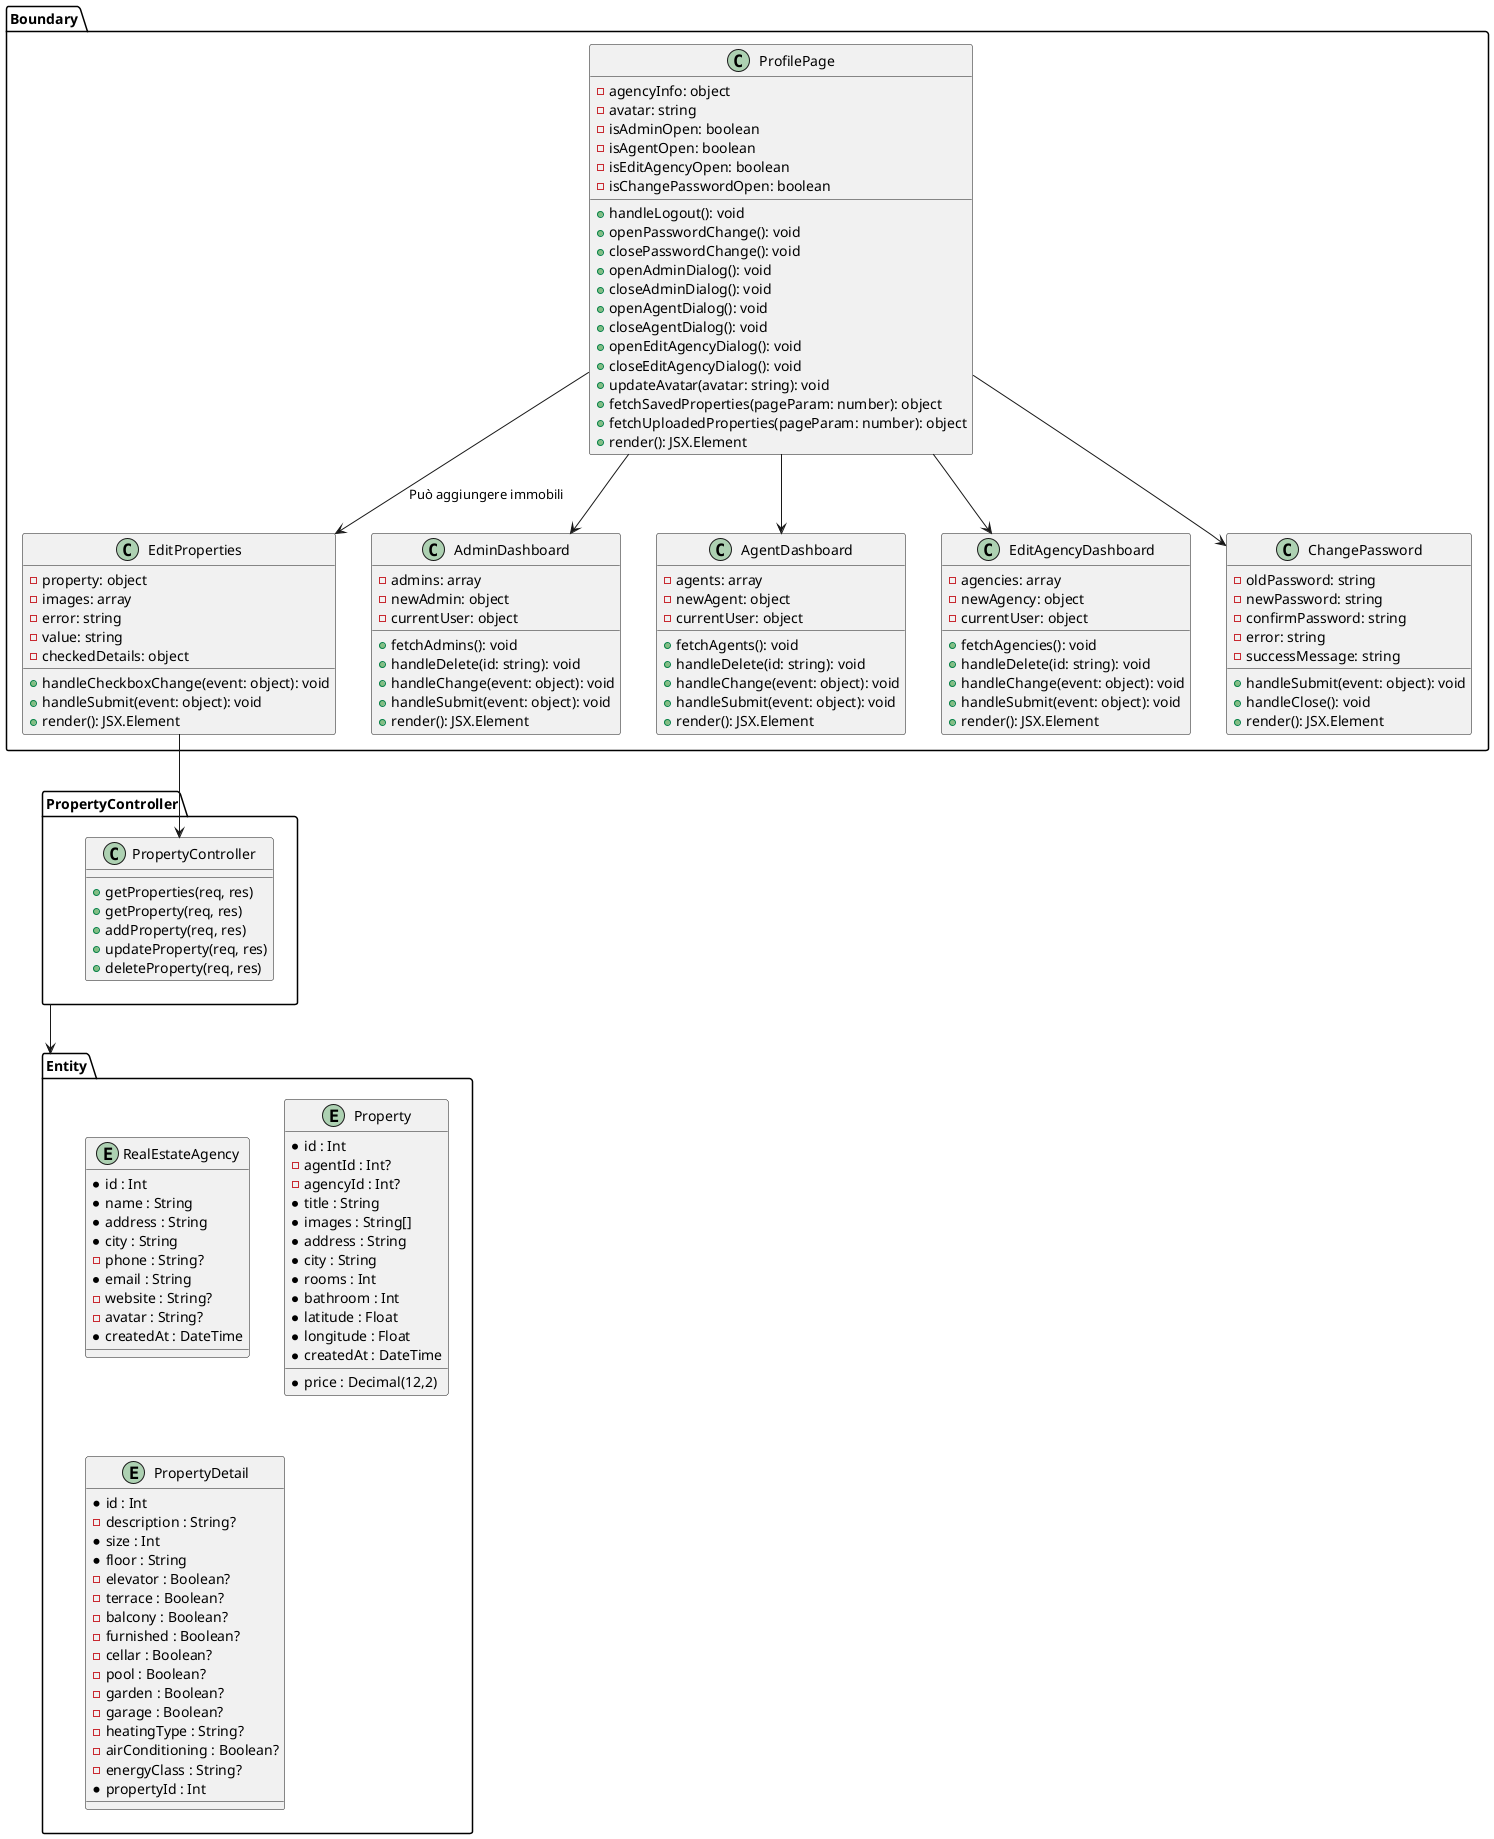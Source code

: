 @startuml
package Boundary {
  class EditProperties {
    - property: object
    - images: array
    - error: string
    - value: string
    - checkedDetails: object
    + handleCheckboxChange(event: object): void
    + handleSubmit(event: object): void
    + render(): JSX.Element
  }

  class ProfilePage {
    - agencyInfo: object
    - avatar: string
    - isAdminOpen: boolean
    - isAgentOpen: boolean
    - isEditAgencyOpen: boolean
    - isChangePasswordOpen: boolean
    + handleLogout(): void
    + openPasswordChange(): void
    + closePasswordChange(): void
    + openAdminDialog(): void
    + closeAdminDialog(): void
    + openAgentDialog(): void
    + closeAgentDialog(): void
    + openEditAgencyDialog(): void
    + closeEditAgencyDialog(): void
    + updateAvatar(avatar: string): void
    + fetchSavedProperties(pageParam: number): object
    + fetchUploadedProperties(pageParam: number): object
    + render(): JSX.Element
  }

  class AdminDashboard {
    - admins: array
    - newAdmin: object
    - currentUser: object
    + fetchAdmins(): void
    + handleDelete(id: string): void
    + handleChange(event: object): void
    + handleSubmit(event: object): void
    + render(): JSX.Element
  }

  class AgentDashboard {
    - agents: array
    - newAgent: object
    - currentUser: object
    + fetchAgents(): void
    + handleDelete(id: string): void
    + handleChange(event: object): void
    + handleSubmit(event: object): void
    + render(): JSX.Element
  }

  class EditAgencyDashboard {
    - agencies: array
    - newAgency: object
    - currentUser: object
    + fetchAgencies(): void
    + handleDelete(id: string): void
    + handleChange(event: object): void
    + handleSubmit(event: object): void
    + render(): JSX.Element
  }

  class ChangePassword {
    - oldPassword: string
    - newPassword: string
    - confirmPassword: string
    - error: string
    - successMessage: string
    + handleSubmit(event: object): void
    + handleClose(): void
    + render(): JSX.Element
  }

  ProfilePage --> AdminDashboard
  ProfilePage --> EditAgencyDashboard
  ProfilePage --> AgentDashboard
  ProfilePage --> ChangePassword
  ProfilePage --> EditProperties : "Può aggiungere immobili"
}

package PropertyController {
  class PropertyController {
    + getProperties(req, res)
    + getProperty(req, res)
    + addProperty(req, res)
    + updateProperty(req, res)
    + deleteProperty(req, res)
  }

  EditProperties --> PropertyController
}
PropertyController --> Entity
package Entity {
  entity RealEstateAgency {
    * id : Int
    * name : String
    * address : String
    * city : String
    - phone : String?
    * email : String
    - website : String?
    - avatar : String?
    * createdAt : DateTime
  }

  entity Property {
    * id : Int
    - agentId : Int?
    - agencyId : Int?
    * title : String
    * price : Decimal(12,2)
    * images : String[]
    * address : String
    * city : String
    * rooms : Int
    * bathroom : Int
    * latitude : Float
    * longitude : Float
    * createdAt : DateTime
  }

  entity PropertyDetail {
    * id : Int
    - description : String?
    * size : Int
    * floor : String
    - elevator : Boolean?
    - terrace : Boolean?
    - balcony : Boolean?
    - furnished : Boolean?
    - cellar : Boolean?
    - pool : Boolean?
    - garden : Boolean?
    - garage : Boolean?
    - heatingType : String?
    - airConditioning : Boolean?
    - energyClass : String?
    * propertyId : Int
  }

}
@enduml
